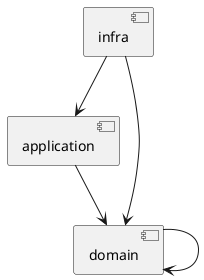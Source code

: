@startuml
component [application]
component [domain]
component [infra]
[domain] --> [domain]
[application] --> [domain]
[infra] --> [domain]
[infra] --> [application]
@enduml